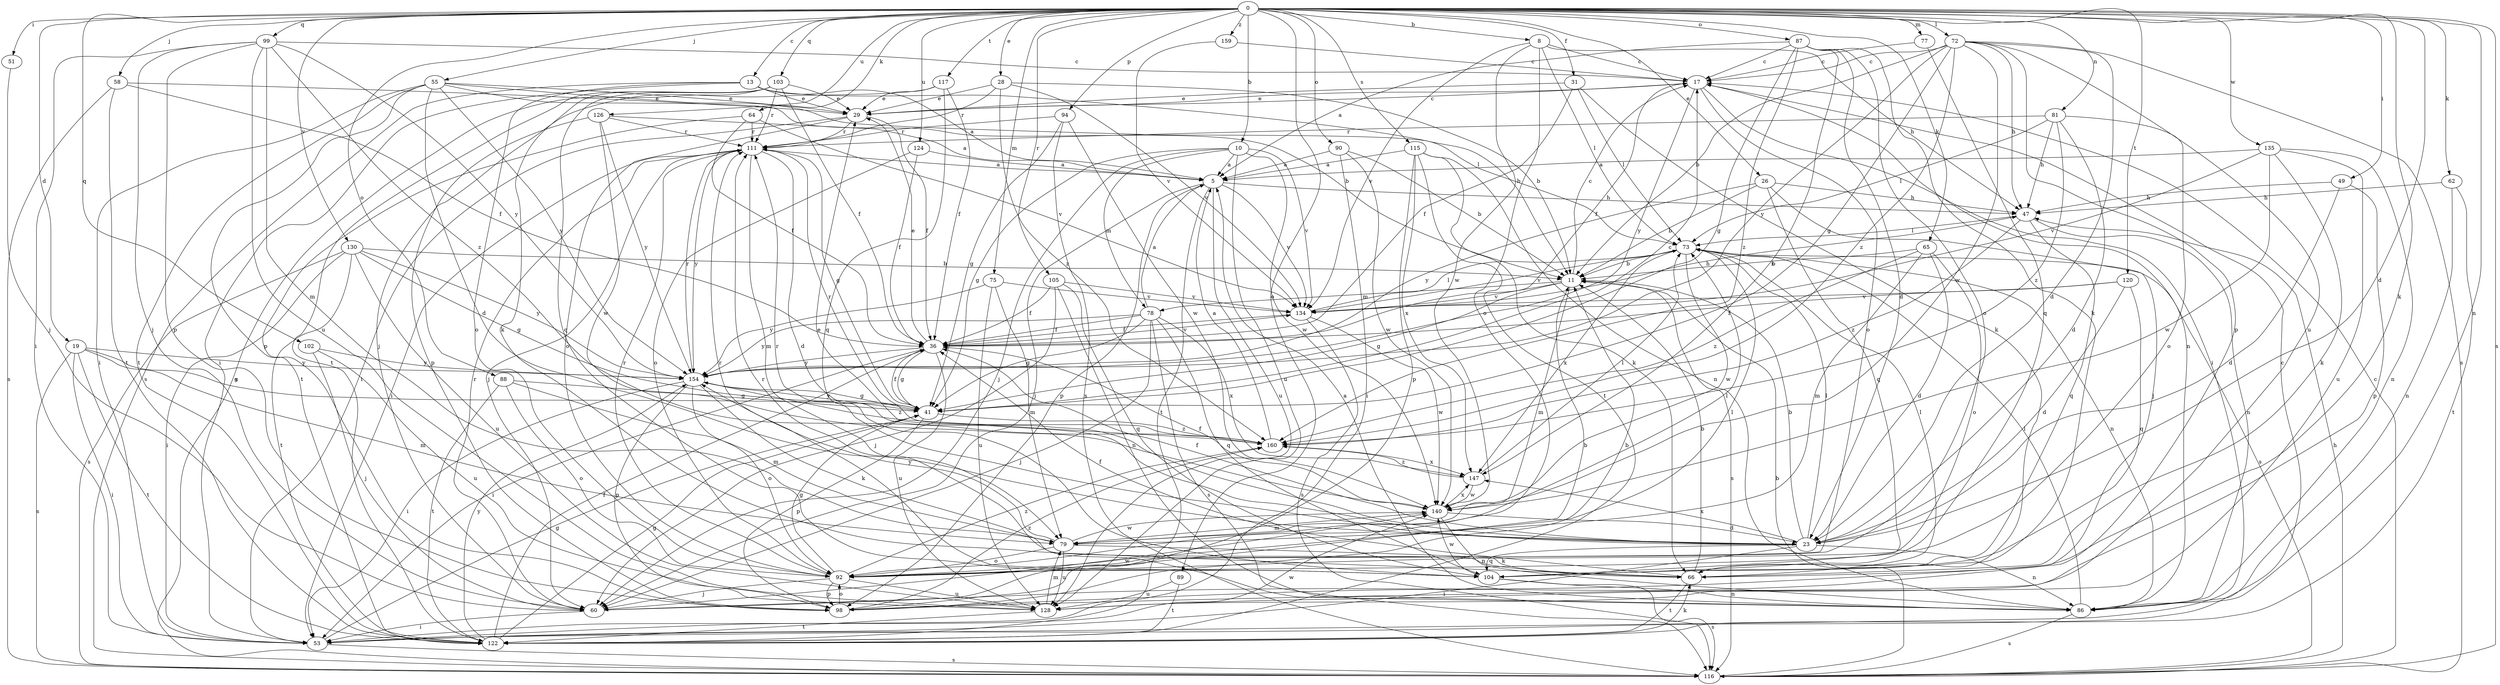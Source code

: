 strict digraph  {
0;
5;
8;
10;
11;
13;
17;
19;
23;
26;
28;
29;
31;
36;
41;
47;
49;
51;
53;
55;
58;
60;
62;
64;
65;
66;
72;
73;
75;
77;
78;
79;
81;
86;
87;
88;
89;
90;
92;
94;
98;
99;
102;
103;
104;
105;
111;
115;
116;
117;
120;
122;
124;
126;
128;
130;
134;
135;
140;
147;
154;
159;
160;
0 -> 8  [label=b];
0 -> 10  [label=b];
0 -> 13  [label=c];
0 -> 19  [label=d];
0 -> 23  [label=d];
0 -> 26  [label=e];
0 -> 28  [label=e];
0 -> 31  [label=f];
0 -> 49  [label=i];
0 -> 51  [label=i];
0 -> 55  [label=j];
0 -> 58  [label=j];
0 -> 62  [label=k];
0 -> 64  [label=k];
0 -> 65  [label=k];
0 -> 66  [label=k];
0 -> 72  [label=l];
0 -> 75  [label=m];
0 -> 77  [label=m];
0 -> 81  [label=n];
0 -> 86  [label=n];
0 -> 87  [label=o];
0 -> 88  [label=o];
0 -> 89  [label=o];
0 -> 90  [label=o];
0 -> 94  [label=p];
0 -> 99  [label=q];
0 -> 102  [label=q];
0 -> 103  [label=q];
0 -> 105  [label=r];
0 -> 115  [label=s];
0 -> 116  [label=s];
0 -> 117  [label=t];
0 -> 120  [label=t];
0 -> 124  [label=u];
0 -> 126  [label=u];
0 -> 130  [label=v];
0 -> 135  [label=w];
0 -> 159  [label=z];
5 -> 47  [label=h];
5 -> 60  [label=j];
5 -> 98  [label=p];
5 -> 122  [label=t];
5 -> 128  [label=u];
5 -> 134  [label=v];
8 -> 17  [label=c];
8 -> 47  [label=h];
8 -> 73  [label=l];
8 -> 92  [label=o];
8 -> 134  [label=v];
8 -> 140  [label=w];
10 -> 5  [label=a];
10 -> 41  [label=g];
10 -> 60  [label=j];
10 -> 78  [label=m];
10 -> 128  [label=u];
10 -> 134  [label=v];
10 -> 140  [label=w];
11 -> 17  [label=c];
11 -> 41  [label=g];
11 -> 78  [label=m];
11 -> 79  [label=m];
11 -> 116  [label=s];
11 -> 134  [label=v];
13 -> 5  [label=a];
13 -> 11  [label=b];
13 -> 29  [label=e];
13 -> 53  [label=i];
13 -> 92  [label=o];
13 -> 116  [label=s];
17 -> 29  [label=e];
17 -> 36  [label=f];
17 -> 53  [label=i];
17 -> 86  [label=n];
17 -> 92  [label=o];
17 -> 154  [label=y];
19 -> 41  [label=g];
19 -> 53  [label=i];
19 -> 79  [label=m];
19 -> 116  [label=s];
19 -> 122  [label=t];
19 -> 154  [label=y];
23 -> 11  [label=b];
23 -> 29  [label=e];
23 -> 36  [label=f];
23 -> 53  [label=i];
23 -> 73  [label=l];
23 -> 86  [label=n];
23 -> 104  [label=q];
23 -> 111  [label=r];
23 -> 147  [label=x];
26 -> 11  [label=b];
26 -> 47  [label=h];
26 -> 60  [label=j];
26 -> 104  [label=q];
26 -> 154  [label=y];
28 -> 11  [label=b];
28 -> 29  [label=e];
28 -> 111  [label=r];
28 -> 134  [label=v];
28 -> 160  [label=z];
29 -> 17  [label=c];
29 -> 36  [label=f];
29 -> 53  [label=i];
29 -> 92  [label=o];
29 -> 111  [label=r];
31 -> 29  [label=e];
31 -> 36  [label=f];
31 -> 66  [label=k];
31 -> 73  [label=l];
36 -> 29  [label=e];
36 -> 41  [label=g];
36 -> 53  [label=i];
36 -> 128  [label=u];
36 -> 134  [label=v];
36 -> 154  [label=y];
41 -> 17  [label=c];
41 -> 36  [label=f];
41 -> 98  [label=p];
41 -> 154  [label=y];
41 -> 160  [label=z];
47 -> 73  [label=l];
47 -> 86  [label=n];
47 -> 104  [label=q];
47 -> 160  [label=z];
49 -> 23  [label=d];
49 -> 47  [label=h];
49 -> 98  [label=p];
51 -> 60  [label=j];
53 -> 17  [label=c];
53 -> 41  [label=g];
53 -> 116  [label=s];
53 -> 140  [label=w];
55 -> 11  [label=b];
55 -> 23  [label=d];
55 -> 29  [label=e];
55 -> 53  [label=i];
55 -> 73  [label=l];
55 -> 98  [label=p];
55 -> 122  [label=t];
55 -> 154  [label=y];
58 -> 29  [label=e];
58 -> 36  [label=f];
58 -> 116  [label=s];
58 -> 122  [label=t];
60 -> 11  [label=b];
60 -> 53  [label=i];
60 -> 111  [label=r];
60 -> 140  [label=w];
62 -> 47  [label=h];
62 -> 86  [label=n];
62 -> 122  [label=t];
64 -> 36  [label=f];
64 -> 111  [label=r];
64 -> 122  [label=t];
64 -> 134  [label=v];
65 -> 11  [label=b];
65 -> 23  [label=d];
65 -> 79  [label=m];
65 -> 92  [label=o];
65 -> 160  [label=z];
66 -> 11  [label=b];
66 -> 36  [label=f];
66 -> 73  [label=l];
66 -> 122  [label=t];
72 -> 11  [label=b];
72 -> 17  [label=c];
72 -> 23  [label=d];
72 -> 41  [label=g];
72 -> 47  [label=h];
72 -> 98  [label=p];
72 -> 116  [label=s];
72 -> 128  [label=u];
72 -> 140  [label=w];
72 -> 154  [label=y];
72 -> 160  [label=z];
73 -> 11  [label=b];
73 -> 86  [label=n];
73 -> 116  [label=s];
73 -> 134  [label=v];
73 -> 140  [label=w];
73 -> 147  [label=x];
75 -> 79  [label=m];
75 -> 128  [label=u];
75 -> 134  [label=v];
75 -> 154  [label=y];
77 -> 17  [label=c];
77 -> 104  [label=q];
78 -> 5  [label=a];
78 -> 36  [label=f];
78 -> 41  [label=g];
78 -> 60  [label=j];
78 -> 104  [label=q];
78 -> 116  [label=s];
78 -> 147  [label=x];
78 -> 154  [label=y];
79 -> 66  [label=k];
79 -> 73  [label=l];
79 -> 92  [label=o];
79 -> 128  [label=u];
79 -> 140  [label=w];
79 -> 154  [label=y];
81 -> 23  [label=d];
81 -> 47  [label=h];
81 -> 73  [label=l];
81 -> 92  [label=o];
81 -> 111  [label=r];
81 -> 160  [label=z];
86 -> 5  [label=a];
86 -> 73  [label=l];
86 -> 111  [label=r];
86 -> 116  [label=s];
87 -> 5  [label=a];
87 -> 17  [label=c];
87 -> 23  [label=d];
87 -> 41  [label=g];
87 -> 66  [label=k];
87 -> 92  [label=o];
87 -> 147  [label=x];
87 -> 160  [label=z];
88 -> 41  [label=g];
88 -> 79  [label=m];
88 -> 92  [label=o];
88 -> 122  [label=t];
89 -> 122  [label=t];
89 -> 128  [label=u];
90 -> 5  [label=a];
90 -> 11  [label=b];
90 -> 53  [label=i];
90 -> 140  [label=w];
92 -> 41  [label=g];
92 -> 60  [label=j];
92 -> 73  [label=l];
92 -> 98  [label=p];
92 -> 111  [label=r];
92 -> 128  [label=u];
92 -> 160  [label=z];
94 -> 41  [label=g];
94 -> 111  [label=r];
94 -> 116  [label=s];
94 -> 140  [label=w];
98 -> 11  [label=b];
98 -> 92  [label=o];
98 -> 160  [label=z];
99 -> 17  [label=c];
99 -> 53  [label=i];
99 -> 60  [label=j];
99 -> 79  [label=m];
99 -> 98  [label=p];
99 -> 128  [label=u];
99 -> 154  [label=y];
99 -> 160  [label=z];
102 -> 60  [label=j];
102 -> 128  [label=u];
102 -> 154  [label=y];
103 -> 29  [label=e];
103 -> 36  [label=f];
103 -> 66  [label=k];
103 -> 104  [label=q];
103 -> 111  [label=r];
103 -> 116  [label=s];
103 -> 122  [label=t];
104 -> 86  [label=n];
104 -> 111  [label=r];
104 -> 116  [label=s];
104 -> 140  [label=w];
105 -> 36  [label=f];
105 -> 60  [label=j];
105 -> 86  [label=n];
105 -> 104  [label=q];
105 -> 134  [label=v];
111 -> 5  [label=a];
111 -> 23  [label=d];
111 -> 41  [label=g];
111 -> 53  [label=i];
111 -> 60  [label=j];
111 -> 79  [label=m];
111 -> 154  [label=y];
115 -> 5  [label=a];
115 -> 66  [label=k];
115 -> 86  [label=n];
115 -> 98  [label=p];
115 -> 122  [label=t];
115 -> 147  [label=x];
116 -> 11  [label=b];
116 -> 17  [label=c];
116 -> 47  [label=h];
117 -> 29  [label=e];
117 -> 36  [label=f];
117 -> 60  [label=j];
117 -> 104  [label=q];
120 -> 23  [label=d];
120 -> 36  [label=f];
120 -> 104  [label=q];
120 -> 134  [label=v];
122 -> 36  [label=f];
122 -> 41  [label=g];
122 -> 66  [label=k];
122 -> 154  [label=y];
124 -> 5  [label=a];
124 -> 36  [label=f];
124 -> 92  [label=o];
126 -> 5  [label=a];
126 -> 98  [label=p];
126 -> 111  [label=r];
126 -> 140  [label=w];
126 -> 154  [label=y];
128 -> 79  [label=m];
128 -> 122  [label=t];
130 -> 11  [label=b];
130 -> 41  [label=g];
130 -> 53  [label=i];
130 -> 116  [label=s];
130 -> 122  [label=t];
130 -> 128  [label=u];
130 -> 154  [label=y];
134 -> 36  [label=f];
134 -> 47  [label=h];
134 -> 73  [label=l];
134 -> 116  [label=s];
134 -> 140  [label=w];
135 -> 5  [label=a];
135 -> 66  [label=k];
135 -> 86  [label=n];
135 -> 128  [label=u];
135 -> 134  [label=v];
135 -> 140  [label=w];
140 -> 23  [label=d];
140 -> 36  [label=f];
140 -> 79  [label=m];
140 -> 86  [label=n];
140 -> 147  [label=x];
147 -> 73  [label=l];
147 -> 140  [label=w];
147 -> 160  [label=z];
154 -> 41  [label=g];
154 -> 53  [label=i];
154 -> 66  [label=k];
154 -> 92  [label=o];
154 -> 98  [label=p];
154 -> 111  [label=r];
154 -> 160  [label=z];
159 -> 17  [label=c];
159 -> 134  [label=v];
160 -> 5  [label=a];
160 -> 111  [label=r];
160 -> 147  [label=x];
}
